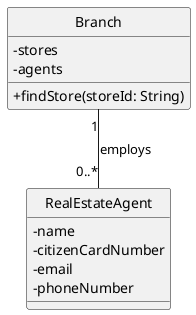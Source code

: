 @startuml
'https://plantuml.com/class-diagram
hide circle
skinparam classAttributeIconSize 0



class Branch {
    - stores
    - agents
    + findStore(storeId: String)
}


class RealEstateAgent {
    - name
    - citizenCardNumber
    - email
    - phoneNumber
}

' Relationships

Branch "1" -- "0..*" RealEstateAgent : employs

@enduml


